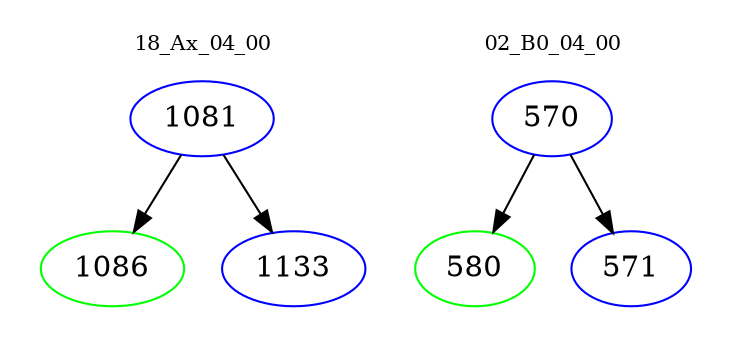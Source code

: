 digraph{
subgraph cluster_0 {
color = white
label = "18_Ax_04_00";
fontsize=10;
T0_1081 [label="1081", color="blue"]
T0_1081 -> T0_1086 [color="black"]
T0_1086 [label="1086", color="green"]
T0_1081 -> T0_1133 [color="black"]
T0_1133 [label="1133", color="blue"]
}
subgraph cluster_1 {
color = white
label = "02_B0_04_00";
fontsize=10;
T1_570 [label="570", color="blue"]
T1_570 -> T1_580 [color="black"]
T1_580 [label="580", color="green"]
T1_570 -> T1_571 [color="black"]
T1_571 [label="571", color="blue"]
}
}
